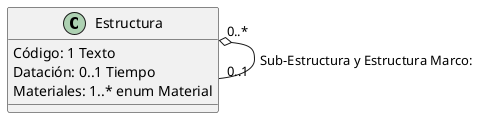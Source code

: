 @startuml

Class Estructura{
Código: 1 Texto
Datación: 0..1 Tiempo
Materiales: 1..* enum Material
}

Estructura "0..*" o-- "0..1" Estructura : Sub-Estructura y Estructura Marco:

@enduml